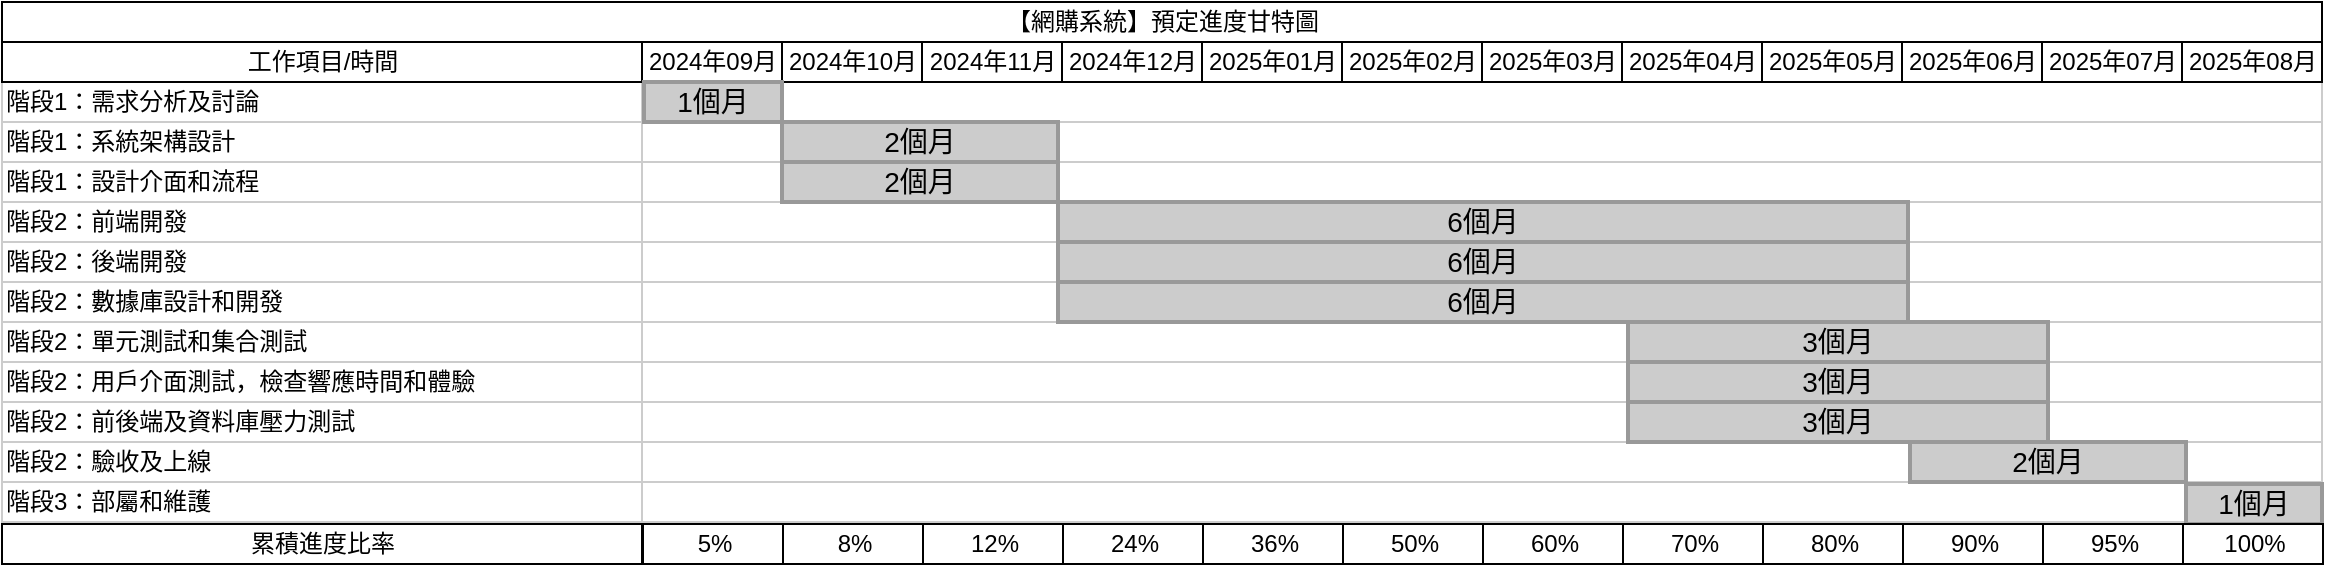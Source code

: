 <mxfile version="24.0.4" type="device">
  <diagram name="Page-1" id="fc2ac565-0d4e-3f0d-88b0-a54af1634ed7">
    <mxGraphModel dx="1134" dy="730" grid="1" gridSize="10" guides="1" tooltips="1" connect="0" arrows="1" fold="1" page="1" pageScale="1.5" pageWidth="1169" pageHeight="827" background="none" math="0" shadow="0">
      <root>
        <mxCell id="0" style=";html=1;" />
        <mxCell id="1" style=";html=1;" parent="0" />
        <mxCell id="75" value="階段1：需求分析及討論" style="align=left;strokeColor=#CCCCCC;html=1;" parent="1" vertex="1">
          <mxGeometry x="297.0" y="150.0" width="320.0" height="20.0" as="geometry" />
        </mxCell>
        <mxCell id="80" value="階段1：系統架構設計" style="align=left;strokeColor=#CCCCCC;html=1;" parent="1" vertex="1">
          <mxGeometry x="297" y="170.0" width="320" height="20" as="geometry" />
        </mxCell>
        <mxCell id="85" value="階段1：設計介面和流程" style="align=left;strokeColor=#CCCCCC;html=1;" parent="1" vertex="1">
          <mxGeometry x="297.0" y="190.0" width="320.0" height="20" as="geometry" />
        </mxCell>
        <mxCell id="90" value="階段2：前端開發" style="align=left;strokeColor=#CCCCCC;html=1;" parent="1" vertex="1">
          <mxGeometry x="297.0" y="210.0" width="320.0" height="20" as="geometry" />
        </mxCell>
        <mxCell id="95" value="階段2：後端開發" style="align=left;strokeColor=#CCCCCC;html=1;" parent="1" vertex="1">
          <mxGeometry x="297.0" y="230.0" width="320.0" height="20" as="geometry" />
        </mxCell>
        <mxCell id="100" value="階段2：數據庫設計和開發" style="align=left;strokeColor=#CCCCCC;html=1;" parent="1" vertex="1">
          <mxGeometry x="297.0" y="250.0" width="320.0" height="20" as="geometry" />
        </mxCell>
        <mxCell id="2" value="工作項目/時間" style="strokeWidth=1;fontStyle=0;html=1;" parent="1" vertex="1">
          <mxGeometry x="297" y="130" width="320" height="20" as="geometry" />
        </mxCell>
        <mxCell id="67c90442a009f359-289" value="階段2：單元測試和集合測試" style="align=left;strokeColor=#CCCCCC;html=1;" parent="1" vertex="1">
          <mxGeometry x="297.0" y="270.0" width="320.0" height="20" as="geometry" />
        </mxCell>
        <mxCell id="67c90442a009f359-290" value="階段3：部屬和維護" style="align=left;strokeColor=#CCCCCC;html=1;" parent="1" vertex="1">
          <mxGeometry x="297.0" y="350.0" width="320.0" height="20" as="geometry" />
        </mxCell>
        <mxCell id="67c90442a009f359-291" value="" style="align=left;strokeColor=#CCCCCC;html=1;" parent="1" vertex="1">
          <mxGeometry x="617" y="150" width="840" height="20" as="geometry" />
        </mxCell>
        <mxCell id="4" value="2024年09月" style="strokeWidth=1;fontStyle=0;html=1;" parent="1" vertex="1">
          <mxGeometry x="617" y="130" width="70" height="20" as="geometry" />
        </mxCell>
        <mxCell id="67c90442a009f359-278" value="2024年10月" style="strokeWidth=1;fontStyle=0;html=1;" parent="1" vertex="1">
          <mxGeometry x="687" y="130" width="70" height="20" as="geometry" />
        </mxCell>
        <mxCell id="67c90442a009f359-279" value="2024年11月" style="strokeWidth=1;fontStyle=0;html=1;" parent="1" vertex="1">
          <mxGeometry x="757" y="130" width="70" height="20" as="geometry" />
        </mxCell>
        <mxCell id="67c90442a009f359-280" value="2024年12月" style="strokeWidth=1;fontStyle=0;html=1;" parent="1" vertex="1">
          <mxGeometry x="827" y="130" width="70" height="20" as="geometry" />
        </mxCell>
        <mxCell id="67c90442a009f359-281" value="2025年01月" style="strokeWidth=1;fontStyle=0;html=1;" parent="1" vertex="1">
          <mxGeometry x="897" y="130" width="70" height="20" as="geometry" />
        </mxCell>
        <mxCell id="67c90442a009f359-282" value="2025年02月" style="strokeWidth=1;fontStyle=0;html=1;" parent="1" vertex="1">
          <mxGeometry x="967" y="130" width="70" height="20" as="geometry" />
        </mxCell>
        <mxCell id="67c90442a009f359-283" value="2025年03月" style="strokeWidth=1;fontStyle=0;html=1;" parent="1" vertex="1">
          <mxGeometry x="1037" y="130" width="70" height="20" as="geometry" />
        </mxCell>
        <mxCell id="67c90442a009f359-284" value="2025年04月" style="strokeWidth=1;fontStyle=0;html=1;" parent="1" vertex="1">
          <mxGeometry x="1107" y="130" width="70" height="20" as="geometry" />
        </mxCell>
        <mxCell id="67c90442a009f359-285" value="2025年05月" style="strokeWidth=1;fontStyle=0;html=1;" parent="1" vertex="1">
          <mxGeometry x="1177" y="130" width="70" height="20" as="geometry" />
        </mxCell>
        <mxCell id="67c90442a009f359-286" value="2025年06月" style="strokeWidth=1;fontStyle=0;html=1;" parent="1" vertex="1">
          <mxGeometry x="1247" y="130" width="70" height="20" as="geometry" />
        </mxCell>
        <mxCell id="67c90442a009f359-287" value="2025年07月" style="strokeWidth=1;fontStyle=0;html=1;" parent="1" vertex="1">
          <mxGeometry x="1317" y="130" width="70" height="20" as="geometry" />
        </mxCell>
        <mxCell id="67c90442a009f359-288" value="2025年08月" style="strokeWidth=1;fontStyle=0;html=1;" parent="1" vertex="1">
          <mxGeometry x="1387" y="130" width="70" height="20" as="geometry" />
        </mxCell>
        <mxCell id="67c90442a009f359-292" value="" style="align=left;strokeColor=#CCCCCC;html=1;" parent="1" vertex="1">
          <mxGeometry x="617" y="170" width="840" height="20" as="geometry" />
        </mxCell>
        <mxCell id="67c90442a009f359-293" value="" style="align=left;strokeColor=#CCCCCC;html=1;" parent="1" vertex="1">
          <mxGeometry x="617" y="190" width="840" height="20" as="geometry" />
        </mxCell>
        <mxCell id="67c90442a009f359-294" value="" style="align=left;strokeColor=#CCCCCC;html=1;" parent="1" vertex="1">
          <mxGeometry x="617" y="210" width="840" height="20" as="geometry" />
        </mxCell>
        <mxCell id="67c90442a009f359-295" value="" style="align=left;strokeColor=#CCCCCC;html=1;" parent="1" vertex="1">
          <mxGeometry x="617" y="230" width="840" height="20" as="geometry" />
        </mxCell>
        <mxCell id="67c90442a009f359-296" value="" style="align=left;strokeColor=#CCCCCC;html=1;" parent="1" vertex="1">
          <mxGeometry x="617" y="250" width="840" height="20" as="geometry" />
        </mxCell>
        <mxCell id="67c90442a009f359-297" value="" style="align=left;strokeColor=#CCCCCC;html=1;" parent="1" vertex="1">
          <mxGeometry x="617" y="270" width="840" height="20" as="geometry" />
        </mxCell>
        <mxCell id="67c90442a009f359-298" value="" style="align=left;strokeColor=#CCCCCC;html=1;" parent="1" vertex="1">
          <mxGeometry x="617" y="350" width="840" height="20" as="geometry" />
        </mxCell>
        <mxCell id="67c90442a009f359-302" value="6個月" style="whiteSpace=wrap;html=1;strokeWidth=2;fillColor=#CCCCCC;gradientColor=none;fontSize=14;align=center;strokeColor=#999999;" parent="1" vertex="1">
          <mxGeometry x="825" y="210" width="425" height="20" as="geometry" />
        </mxCell>
        <mxCell id="A9UB_X8AhFoC9UPcY8sv-102" value="【&lt;span style=&quot;background-color: initial;&quot;&gt;網購系統】&lt;/span&gt;&lt;span style=&quot;background-color: initial;&quot;&gt;預定進度甘特圖&lt;/span&gt;" style="strokeWidth=1;fontStyle=0;html=1;" parent="1" vertex="1">
          <mxGeometry x="297" y="110" width="1160" height="20" as="geometry" />
        </mxCell>
        <mxCell id="A9UB_X8AhFoC9UPcY8sv-104" value="階段2：用戶介面測試，檢查響應時間和體驗" style="align=left;strokeColor=#CCCCCC;html=1;" parent="1" vertex="1">
          <mxGeometry x="297.0" y="290.0" width="320.0" height="20" as="geometry" />
        </mxCell>
        <mxCell id="A9UB_X8AhFoC9UPcY8sv-106" value="階段2：前後端及資料庫壓力測試" style="align=left;strokeColor=#CCCCCC;html=1;" parent="1" vertex="1">
          <mxGeometry x="297.0" y="310.0" width="320.0" height="20" as="geometry" />
        </mxCell>
        <mxCell id="A9UB_X8AhFoC9UPcY8sv-107" value="" style="align=left;strokeColor=#CCCCCC;html=1;" parent="1" vertex="1">
          <mxGeometry x="617" y="310" width="840" height="20" as="geometry" />
        </mxCell>
        <mxCell id="A9UB_X8AhFoC9UPcY8sv-109" value="階段2：驗收及上線" style="align=left;strokeColor=#CCCCCC;html=1;" parent="1" vertex="1">
          <mxGeometry x="297.0" y="330.0" width="320.0" height="20" as="geometry" />
        </mxCell>
        <mxCell id="A9UB_X8AhFoC9UPcY8sv-110" value="" style="align=left;strokeColor=#CCCCCC;html=1;" parent="1" vertex="1">
          <mxGeometry x="617" y="330" width="840" height="20" as="geometry" />
        </mxCell>
        <mxCell id="A9UB_X8AhFoC9UPcY8sv-112" value="1個月" style="whiteSpace=wrap;html=1;strokeWidth=2;fillColor=#CCCCCC;gradientColor=none;fontSize=14;align=center;strokeColor=#999999;" parent="1" vertex="1">
          <mxGeometry x="1389" y="351" width="68" height="20" as="geometry" />
        </mxCell>
        <mxCell id="A9UB_X8AhFoC9UPcY8sv-114" value="1個月" style="whiteSpace=wrap;html=1;strokeWidth=2;fillColor=#CCCCCC;gradientColor=none;fontSize=14;align=center;strokeColor=#999999;" parent="1" vertex="1">
          <mxGeometry x="618" y="150" width="69" height="20" as="geometry" />
        </mxCell>
        <mxCell id="A9UB_X8AhFoC9UPcY8sv-115" value="2個月" style="whiteSpace=wrap;html=1;strokeWidth=2;fillColor=#CCCCCC;gradientColor=none;fontSize=14;align=center;strokeColor=#999999;" parent="1" vertex="1">
          <mxGeometry x="687" y="170" width="138" height="20" as="geometry" />
        </mxCell>
        <mxCell id="A9UB_X8AhFoC9UPcY8sv-117" value="2個月" style="whiteSpace=wrap;html=1;strokeWidth=2;fillColor=#CCCCCC;gradientColor=none;fontSize=14;align=center;strokeColor=#999999;" parent="1" vertex="1">
          <mxGeometry x="687" y="190" width="138" height="20" as="geometry" />
        </mxCell>
        <mxCell id="A9UB_X8AhFoC9UPcY8sv-119" value="" style="align=left;strokeColor=#CCCCCC;html=1;" parent="1" vertex="1">
          <mxGeometry x="617" y="290" width="840" height="20" as="geometry" />
        </mxCell>
        <mxCell id="A9UB_X8AhFoC9UPcY8sv-120" value="6個月" style="whiteSpace=wrap;html=1;strokeWidth=2;fillColor=#CCCCCC;gradientColor=none;fontSize=14;align=center;strokeColor=#999999;" parent="1" vertex="1">
          <mxGeometry x="825" y="230" width="425" height="20" as="geometry" />
        </mxCell>
        <mxCell id="A9UB_X8AhFoC9UPcY8sv-121" value="6個月" style="whiteSpace=wrap;html=1;strokeWidth=2;fillColor=#CCCCCC;gradientColor=none;fontSize=14;align=center;strokeColor=#999999;" parent="1" vertex="1">
          <mxGeometry x="825" y="250" width="425" height="20" as="geometry" />
        </mxCell>
        <mxCell id="A9UB_X8AhFoC9UPcY8sv-122" value="3個月" style="whiteSpace=wrap;html=1;strokeWidth=2;fillColor=#CCCCCC;gradientColor=none;fontSize=14;align=center;strokeColor=#999999;" parent="1" vertex="1">
          <mxGeometry x="1110" y="270" width="210" height="20" as="geometry" />
        </mxCell>
        <mxCell id="A9UB_X8AhFoC9UPcY8sv-124" value="3個月" style="whiteSpace=wrap;html=1;strokeWidth=2;fillColor=#CCCCCC;gradientColor=none;fontSize=14;align=center;strokeColor=#999999;" parent="1" vertex="1">
          <mxGeometry x="1110" y="290" width="210" height="20" as="geometry" />
        </mxCell>
        <mxCell id="A9UB_X8AhFoC9UPcY8sv-125" value="3個月" style="whiteSpace=wrap;html=1;strokeWidth=2;fillColor=#CCCCCC;gradientColor=none;fontSize=14;align=center;strokeColor=#999999;" parent="1" vertex="1">
          <mxGeometry x="1110" y="310" width="210" height="20" as="geometry" />
        </mxCell>
        <mxCell id="A9UB_X8AhFoC9UPcY8sv-127" value="2個月" style="whiteSpace=wrap;html=1;strokeWidth=2;fillColor=#CCCCCC;gradientColor=none;fontSize=14;align=center;strokeColor=#999999;" parent="1" vertex="1">
          <mxGeometry x="1251" y="330" width="138" height="20" as="geometry" />
        </mxCell>
        <mxCell id="Q_dIc9S3RE-M41xIQzDx-101" value="累積進度比率" style="strokeWidth=1;fontStyle=0;html=1;" vertex="1" parent="1">
          <mxGeometry x="297" y="371" width="320" height="20" as="geometry" />
        </mxCell>
        <mxCell id="Q_dIc9S3RE-M41xIQzDx-102" value="5%" style="strokeWidth=1;fontStyle=0;html=1;" vertex="1" parent="1">
          <mxGeometry x="617.5" y="371" width="70" height="20" as="geometry" />
        </mxCell>
        <mxCell id="Q_dIc9S3RE-M41xIQzDx-103" value="8%" style="strokeWidth=1;fontStyle=0;html=1;" vertex="1" parent="1">
          <mxGeometry x="687.5" y="371" width="70" height="20" as="geometry" />
        </mxCell>
        <mxCell id="Q_dIc9S3RE-M41xIQzDx-104" value="12%" style="strokeWidth=1;fontStyle=0;html=1;" vertex="1" parent="1">
          <mxGeometry x="757.5" y="371" width="70" height="20" as="geometry" />
        </mxCell>
        <mxCell id="Q_dIc9S3RE-M41xIQzDx-105" value="24%" style="strokeWidth=1;fontStyle=0;html=1;" vertex="1" parent="1">
          <mxGeometry x="827.5" y="371" width="70" height="20" as="geometry" />
        </mxCell>
        <mxCell id="Q_dIc9S3RE-M41xIQzDx-106" value="36%" style="strokeWidth=1;fontStyle=0;html=1;" vertex="1" parent="1">
          <mxGeometry x="897.5" y="371" width="70" height="20" as="geometry" />
        </mxCell>
        <mxCell id="Q_dIc9S3RE-M41xIQzDx-107" value="50%" style="strokeWidth=1;fontStyle=0;html=1;" vertex="1" parent="1">
          <mxGeometry x="967.5" y="371" width="70" height="20" as="geometry" />
        </mxCell>
        <mxCell id="Q_dIc9S3RE-M41xIQzDx-108" value="60%" style="strokeWidth=1;fontStyle=0;html=1;" vertex="1" parent="1">
          <mxGeometry x="1037.5" y="371" width="70" height="20" as="geometry" />
        </mxCell>
        <mxCell id="Q_dIc9S3RE-M41xIQzDx-109" value="70%" style="strokeWidth=1;fontStyle=0;html=1;" vertex="1" parent="1">
          <mxGeometry x="1107.5" y="371" width="70" height="20" as="geometry" />
        </mxCell>
        <mxCell id="Q_dIc9S3RE-M41xIQzDx-110" value="80%" style="strokeWidth=1;fontStyle=0;html=1;" vertex="1" parent="1">
          <mxGeometry x="1177.5" y="371" width="70" height="20" as="geometry" />
        </mxCell>
        <mxCell id="Q_dIc9S3RE-M41xIQzDx-111" value="90%" style="strokeWidth=1;fontStyle=0;html=1;" vertex="1" parent="1">
          <mxGeometry x="1247.5" y="371" width="70" height="20" as="geometry" />
        </mxCell>
        <mxCell id="Q_dIc9S3RE-M41xIQzDx-112" value="95%" style="strokeWidth=1;fontStyle=0;html=1;" vertex="1" parent="1">
          <mxGeometry x="1317.5" y="371" width="70" height="20" as="geometry" />
        </mxCell>
        <mxCell id="Q_dIc9S3RE-M41xIQzDx-113" value="100%" style="strokeWidth=1;fontStyle=0;html=1;" vertex="1" parent="1">
          <mxGeometry x="1387.5" y="371" width="70" height="20" as="geometry" />
        </mxCell>
      </root>
    </mxGraphModel>
  </diagram>
</mxfile>
